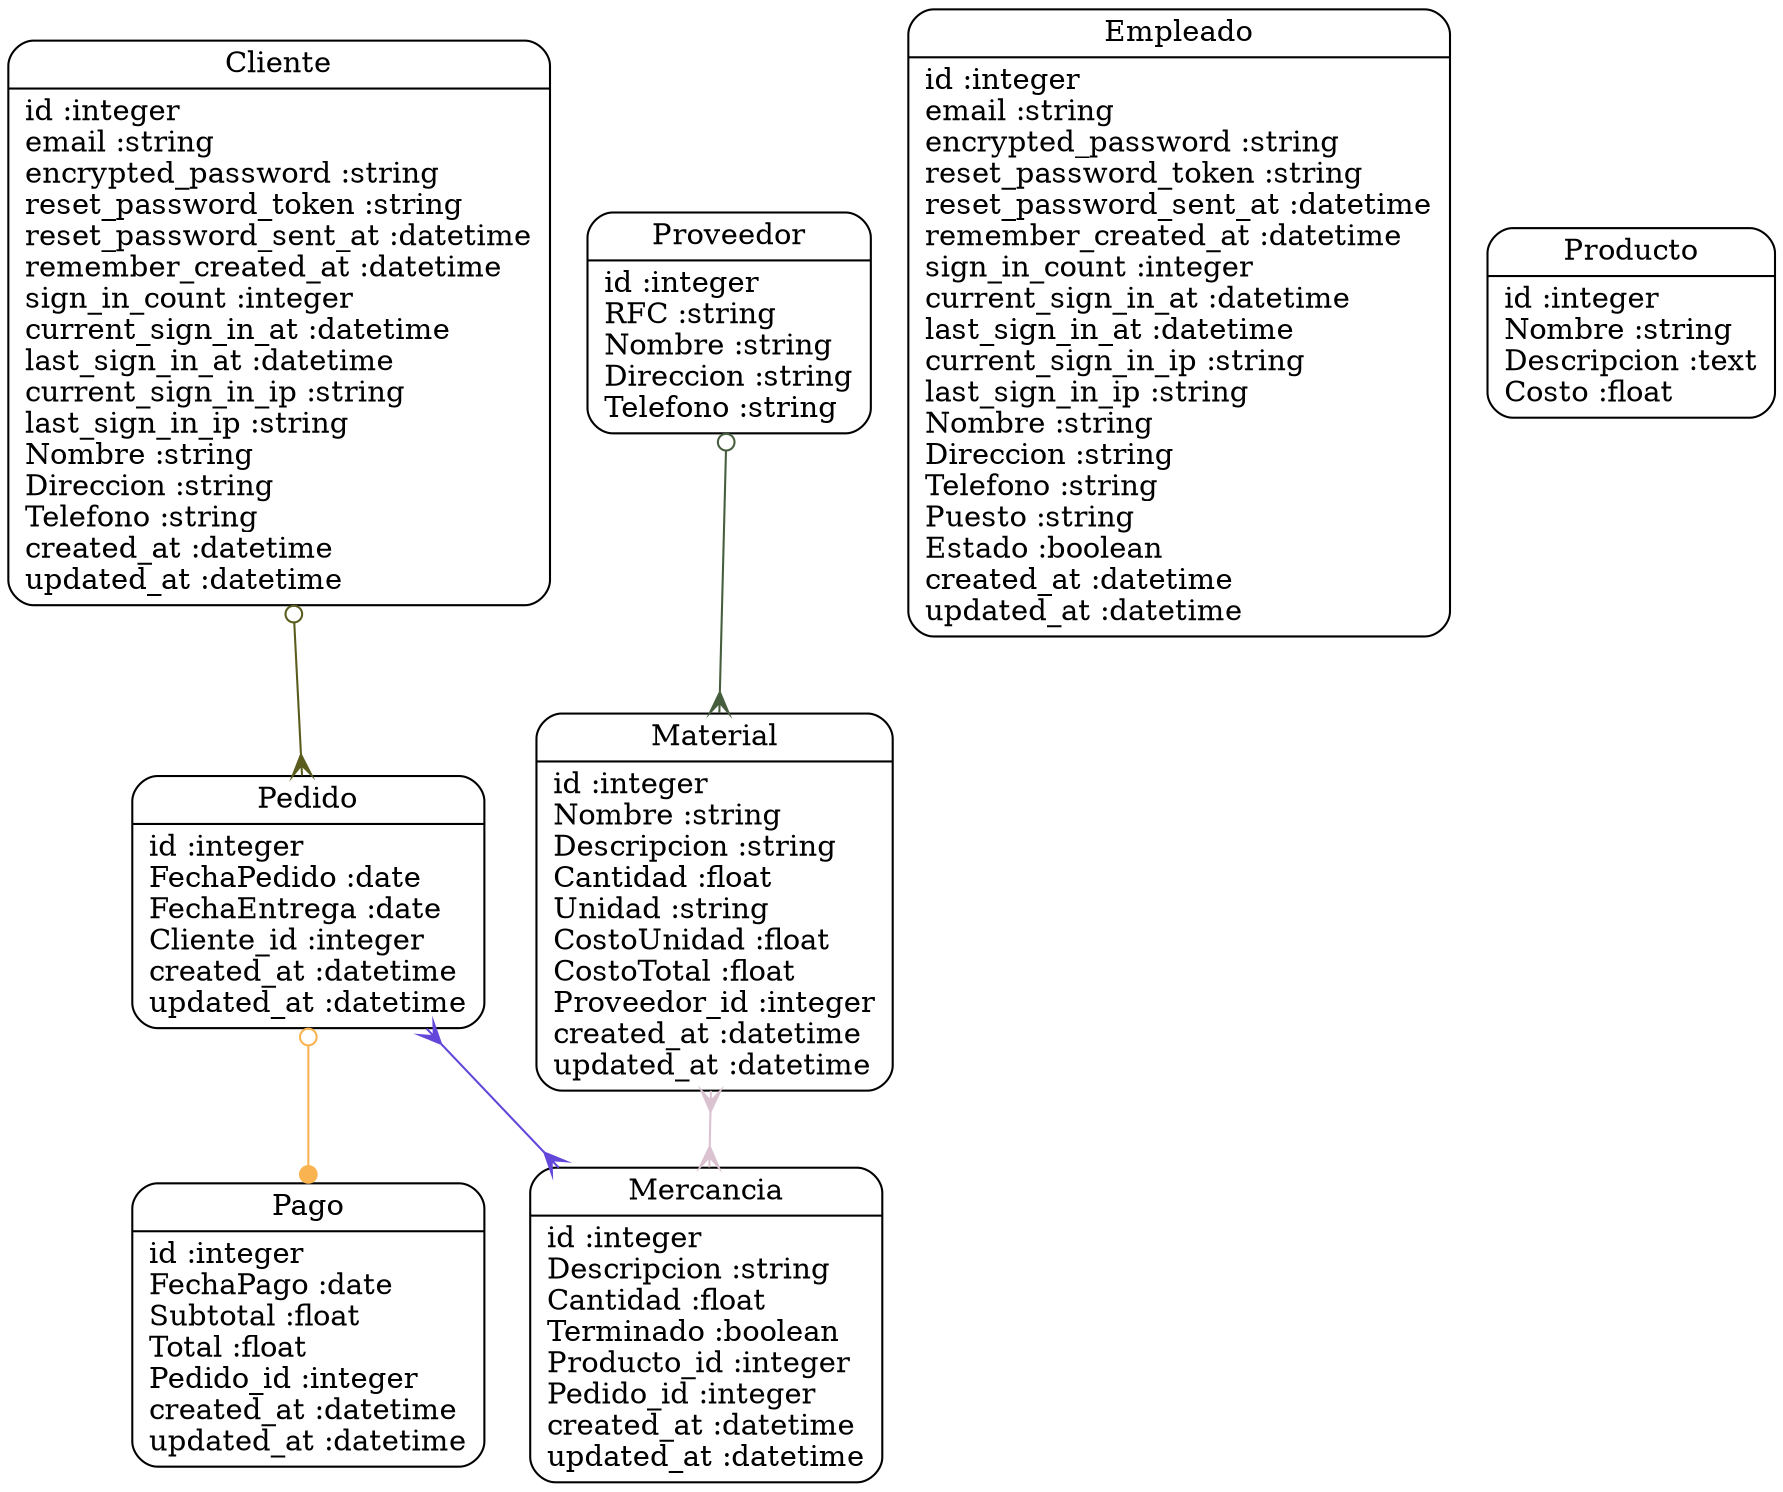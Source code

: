digraph models_diagram {
	graph[overlap=false, splines=true]
	"Cliente" [shape=Mrecord, label="{Cliente|id :integer\lemail :string\lencrypted_password :string\lreset_password_token :string\lreset_password_sent_at :datetime\lremember_created_at :datetime\lsign_in_count :integer\lcurrent_sign_in_at :datetime\llast_sign_in_at :datetime\lcurrent_sign_in_ip :string\llast_sign_in_ip :string\lNombre :string\lDireccion :string\lTelefono :string\lcreated_at :datetime\lupdated_at :datetime\l}"]
	"Empleado" [shape=Mrecord, label="{Empleado|id :integer\lemail :string\lencrypted_password :string\lreset_password_token :string\lreset_password_sent_at :datetime\lremember_created_at :datetime\lsign_in_count :integer\lcurrent_sign_in_at :datetime\llast_sign_in_at :datetime\lcurrent_sign_in_ip :string\llast_sign_in_ip :string\lNombre :string\lDireccion :string\lTelefono :string\lPuesto :string\lEstado :boolean\lcreated_at :datetime\lupdated_at :datetime\l}"]
	"Material" [shape=Mrecord, label="{Material|id :integer\lNombre :string\lDescripcion :string\lCantidad :float\lUnidad :string\lCostoUnidad :float\lCostoTotal :float\lProveedor_id :integer\lcreated_at :datetime\lupdated_at :datetime\l}"]
	"Mercancia" [shape=Mrecord, label="{Mercancia|id :integer\lDescripcion :string\lCantidad :float\lTerminado :boolean\lProducto_id :integer\lPedido_id :integer\lcreated_at :datetime\lupdated_at :datetime\l}"]
	"Pago" [shape=Mrecord, label="{Pago|id :integer\lFechaPago :date\lSubtotal :float\lTotal :float\lPedido_id :integer\lcreated_at :datetime\lupdated_at :datetime\l}"]
	"Pedido" [shape=Mrecord, label="{Pedido|id :integer\lFechaPedido :date\lFechaEntrega :date\lCliente_id :integer\lcreated_at :datetime\lupdated_at :datetime\l}"]
	"Producto" [shape=Mrecord, label="{Producto|id :integer\lNombre :string\lDescripcion :text\lCosto :float\l}"]
	"Proveedor" [shape=Mrecord, label="{Proveedor|id :integer\lRFC :string\lNombre :string\lDireccion :string\lTelefono :string\l}"]
	"Cliente" -> "Pedido" [arrowtail=odot, arrowhead=crow, dir=both color="#5A5C1E"]
	"Material" -> "Mercancia" [arrowtail=crow, arrowhead=crow, dir=both color="#DAC2D0"]
	"Pedido" -> "Pago" [arrowtail=odot, arrowhead=dot, dir=both color="#F9B351"]
	"Pedido" -> "Mercancia" [arrowtail=crow, arrowhead=crow, dir=both color="#6347DA"]
	"Proveedor" -> "Material" [arrowtail=odot, arrowhead=crow, dir=both color="#465E3E"]
}

